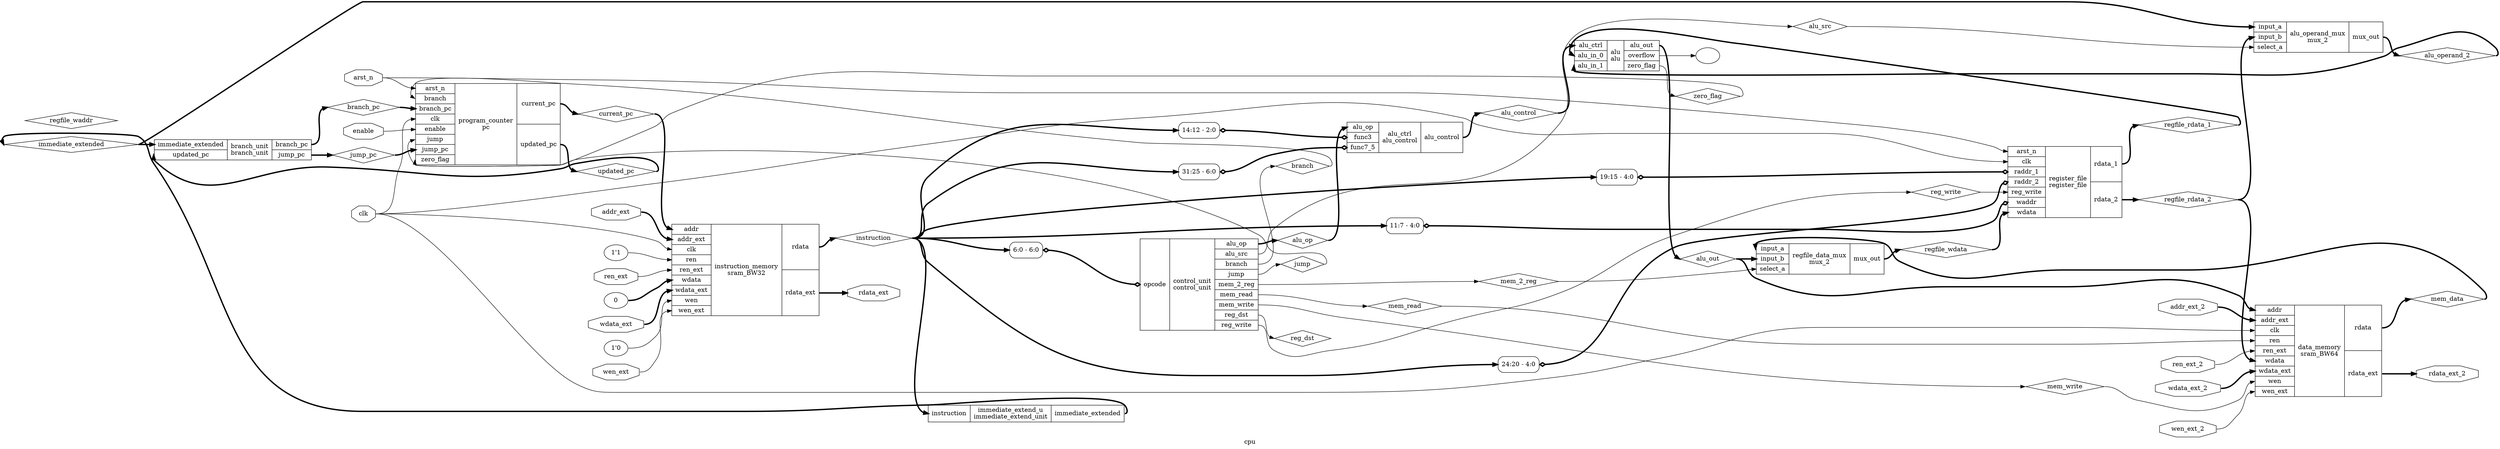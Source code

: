 digraph "cpu" {
label="cpu";
rankdir="LR";
remincross=true;
n1 [ shape=diamond, label="immediate_extended", color="black", fontcolor="black" ];
n2 [ shape=diamond, label="alu_operand_2", color="black", fontcolor="black" ];
n3 [ shape=diamond, label="regfile_rdata_2", color="black", fontcolor="black" ];
n4 [ shape=diamond, label="regfile_rdata_1", color="black", fontcolor="black" ];
n5 [ shape=diamond, label="alu_out", color="black", fontcolor="black" ];
n6 [ shape=diamond, label="mem_data", color="black", fontcolor="black" ];
n7 [ shape=diamond, label="regfile_wdata", color="black", fontcolor="black" ];
n8 [ shape=diamond, label="regfile_waddr", color="black", fontcolor="black" ];
n9 [ shape=diamond, label="jump", color="black", fontcolor="black" ];
n10 [ shape=diamond, label="reg_write", color="black", fontcolor="black" ];
n11 [ shape=diamond, label="alu_src", color="black", fontcolor="black" ];
n12 [ shape=diamond, label="mem_write", color="black", fontcolor="black" ];
n13 [ shape=diamond, label="mem_2_reg", color="black", fontcolor="black" ];
n14 [ shape=diamond, label="mem_read", color="black", fontcolor="black" ];
n15 [ shape=diamond, label="branch", color="black", fontcolor="black" ];
n16 [ shape=diamond, label="reg_dst", color="black", fontcolor="black" ];
n17 [ shape=diamond, label="alu_control", color="black", fontcolor="black" ];
n18 [ shape=diamond, label="alu_op", color="black", fontcolor="black" ];
n19 [ shape=diamond, label="instruction", color="black", fontcolor="black" ];
n20 [ shape=diamond, label="jump_pc", color="black", fontcolor="black" ];
n21 [ shape=diamond, label="current_pc", color="black", fontcolor="black" ];
n22 [ shape=diamond, label="updated_pc", color="black", fontcolor="black" ];
n23 [ shape=diamond, label="branch_pc", color="black", fontcolor="black" ];
n24 [ shape=diamond, label="zero_flag", color="black", fontcolor="black" ];
n25 [ shape=octagon, label="rdata_ext_2", color="black", fontcolor="black" ];
n26 [ shape=octagon, label="rdata_ext", color="black", fontcolor="black" ];
n27 [ shape=octagon, label="wdata_ext_2", color="black", fontcolor="black" ];
n28 [ shape=octagon, label="ren_ext_2", color="black", fontcolor="black" ];
n29 [ shape=octagon, label="wen_ext_2", color="black", fontcolor="black" ];
n30 [ shape=octagon, label="addr_ext_2", color="black", fontcolor="black" ];
n31 [ shape=octagon, label="wdata_ext", color="black", fontcolor="black" ];
n32 [ shape=octagon, label="ren_ext", color="black", fontcolor="black" ];
n33 [ shape=octagon, label="wen_ext", color="black", fontcolor="black" ];
n34 [ shape=octagon, label="addr_ext", color="black", fontcolor="black" ];
n35 [ shape=octagon, label="enable", color="black", fontcolor="black" ];
n36 [ shape=octagon, label="arst_n", color="black", fontcolor="black" ];
n37 [ shape=octagon, label="clk", color="black", fontcolor="black" ];
c38 [ shape=record, label="{{<p1> immediate_extended|<p22> updated_pc}|branch_unit\nbranch_unit|{<p23> branch_pc|<p20> jump_pc}}" ];
c43 [ shape=record, label="{{<p39> input_a|<p40> input_b|<p41> select_a}|regfile_data_mux\nmux_2|{<p42> mux_out}}" ];
v0 [ label="" ];
c48 [ shape=record, label="{{<p44> alu_ctrl|<p45> alu_in_0|<p46> alu_in_1}|alu\nalu|{<p5> alu_out|<p47> overflow|<p24> zero_flag}}" ];
c49 [ shape=record, label="{{<p39> input_a|<p40> input_b|<p41> select_a}|alu_operand_mux\nmux_2|{<p42> mux_out}}" ];
c44 [ shape=record, label="{{<p18> alu_op|<p50> func3|<p51> func7_5}|alu_ctrl\nalu_control|{<p17> alu_control}}" ];
x1 [ shape=record, style=rounded, label="<s0> 14:12 - 2:0 " ];
x1:e -> c44:p50:w [arrowhead=odiamond, arrowtail=odiamond, dir=both, color="black", style="setlinewidth(3)", label=""];
x2 [ shape=record, style=rounded, label="<s0> 31:25 - 6:0 " ];
x2:e -> c44:p51:w [arrowhead=odiamond, arrowtail=odiamond, dir=both, color="black", style="setlinewidth(3)", label=""];
c58 [ shape=record, label="{{<p36> arst_n|<p37> clk|<p52> raddr_1|<p53> raddr_2|<p10> reg_write|<p54> waddr|<p55> wdata}|register_file\nregister_file|{<p56> rdata_1|<p57> rdata_2}}" ];
x3 [ shape=record, style=rounded, label="<s0> 11:7 - 4:0 " ];
x3:e -> c58:p54:w [arrowhead=odiamond, arrowtail=odiamond, dir=both, color="black", style="setlinewidth(3)", label=""];
x4 [ shape=record, style=rounded, label="<s0> 24:20 - 4:0 " ];
x4:e -> c58:p53:w [arrowhead=odiamond, arrowtail=odiamond, dir=both, color="black", style="setlinewidth(3)", label=""];
x5 [ shape=record, style=rounded, label="<s0> 19:15 - 4:0 " ];
x5:e -> c58:p52:w [arrowhead=odiamond, arrowtail=odiamond, dir=both, color="black", style="setlinewidth(3)", label=""];
c60 [ shape=record, label="{{<p59> opcode}|control_unit\ncontrol_unit|{<p18> alu_op|<p11> alu_src|<p15> branch|<p9> jump|<p13> mem_2_reg|<p14> mem_read|<p12> mem_write|<p16> reg_dst|<p10> reg_write}}" ];
x6 [ shape=record, style=rounded, label="<s0> 6:0 - 6:0 " ];
x6:e -> c60:p59:w [arrowhead=odiamond, arrowtail=odiamond, dir=both, color="black", style="setlinewidth(3)", label=""];
c65 [ shape=record, label="{{<p61> addr|<p34> addr_ext|<p37> clk|<p62> ren|<p32> ren_ext|<p55> wdata|<p31> wdata_ext|<p63> wen|<p33> wen_ext}|data_memory\nsram_BW64|{<p64> rdata|<p26> rdata_ext}}" ];
v7 [ label="0" ];
v8 [ label="1'1" ];
v9 [ label="1'0" ];
c66 [ shape=record, label="{{<p61> addr|<p34> addr_ext|<p37> clk|<p62> ren|<p32> ren_ext|<p55> wdata|<p31> wdata_ext|<p63> wen|<p33> wen_ext}|instruction_memory\nsram_BW32|{<p64> rdata|<p26> rdata_ext}}" ];
c67 [ shape=record, label="{{<p36> arst_n|<p15> branch|<p23> branch_pc|<p37> clk|<p35> enable|<p9> jump|<p20> jump_pc|<p24> zero_flag}|program_counter\npc|{<p21> current_pc|<p22> updated_pc}}" ];
c68 [ shape=record, label="{{<p19> instruction}|immediate_extend_u\nimmediate_extend_unit|{<p1> immediate_extended}}" ];
c68:p1:e -> n1:w [color="black", style="setlinewidth(3)", label=""];
n1:e -> c38:p1:w [color="black", style="setlinewidth(3)", label=""];
n1:e -> c49:p39:w [color="black", style="setlinewidth(3)", label=""];
c60:p10:e -> n10:w [color="black", label=""];
n10:e -> c58:p10:w [color="black", label=""];
c60:p11:e -> n11:w [color="black", label=""];
n11:e -> c49:p41:w [color="black", label=""];
c60:p12:e -> n12:w [color="black", label=""];
n12:e -> c65:p63:w [color="black", label=""];
c60:p13:e -> n13:w [color="black", label=""];
n13:e -> c43:p41:w [color="black", label=""];
c60:p14:e -> n14:w [color="black", label=""];
n14:e -> c65:p62:w [color="black", label=""];
c60:p15:e -> n15:w [color="black", label=""];
n15:e -> c67:p15:w [color="black", label=""];
c60:p16:e -> n16:w [color="black", label=""];
c44:p17:e -> n17:w [color="black", style="setlinewidth(3)", label=""];
n17:e -> c48:p44:w [color="black", style="setlinewidth(3)", label=""];
c60:p18:e -> n18:w [color="black", style="setlinewidth(3)", label=""];
n18:e -> c44:p18:w [color="black", style="setlinewidth(3)", label=""];
c66:p64:e -> n19:w [color="black", style="setlinewidth(3)", label=""];
n19:e -> c68:p19:w [color="black", style="setlinewidth(3)", label=""];
n19:e -> x1:s0:w [color="black", style="setlinewidth(3)", label=""];
n19:e -> x2:s0:w [color="black", style="setlinewidth(3)", label=""];
n19:e -> x3:s0:w [color="black", style="setlinewidth(3)", label=""];
n19:e -> x4:s0:w [color="black", style="setlinewidth(3)", label=""];
n19:e -> x5:s0:w [color="black", style="setlinewidth(3)", label=""];
n19:e -> x6:s0:w [color="black", style="setlinewidth(3)", label=""];
c49:p42:e -> n2:w [color="black", style="setlinewidth(3)", label=""];
n2:e -> c48:p46:w [color="black", style="setlinewidth(3)", label=""];
c38:p20:e -> n20:w [color="black", style="setlinewidth(3)", label=""];
n20:e -> c67:p20:w [color="black", style="setlinewidth(3)", label=""];
c67:p21:e -> n21:w [color="black", style="setlinewidth(3)", label=""];
n21:e -> c66:p61:w [color="black", style="setlinewidth(3)", label=""];
c67:p22:e -> n22:w [color="black", style="setlinewidth(3)", label=""];
n22:e -> c38:p22:w [color="black", style="setlinewidth(3)", label=""];
c38:p23:e -> n23:w [color="black", style="setlinewidth(3)", label=""];
n23:e -> c67:p23:w [color="black", style="setlinewidth(3)", label=""];
c48:p24:e -> n24:w [color="black", label=""];
n24:e -> c67:p24:w [color="black", label=""];
c65:p26:e -> n25:w [color="black", style="setlinewidth(3)", label=""];
c66:p26:e -> n26:w [color="black", style="setlinewidth(3)", label=""];
n27:e -> c65:p31:w [color="black", style="setlinewidth(3)", label=""];
n28:e -> c65:p32:w [color="black", label=""];
n29:e -> c65:p33:w [color="black", label=""];
c58:p57:e -> n3:w [color="black", style="setlinewidth(3)", label=""];
n3:e -> c49:p40:w [color="black", style="setlinewidth(3)", label=""];
n3:e -> c65:p55:w [color="black", style="setlinewidth(3)", label=""];
n30:e -> c65:p34:w [color="black", style="setlinewidth(3)", label=""];
n31:e -> c66:p31:w [color="black", style="setlinewidth(3)", label=""];
n32:e -> c66:p32:w [color="black", label=""];
n33:e -> c66:p33:w [color="black", label=""];
n34:e -> c66:p34:w [color="black", style="setlinewidth(3)", label=""];
n35:e -> c67:p35:w [color="black", label=""];
n36:e -> c58:p36:w [color="black", label=""];
n36:e -> c67:p36:w [color="black", label=""];
n37:e -> c58:p37:w [color="black", label=""];
n37:e -> c65:p37:w [color="black", label=""];
n37:e -> c66:p37:w [color="black", label=""];
n37:e -> c67:p37:w [color="black", label=""];
c58:p56:e -> n4:w [color="black", style="setlinewidth(3)", label=""];
n4:e -> c48:p45:w [color="black", style="setlinewidth(3)", label=""];
c48:p5:e -> n5:w [color="black", style="setlinewidth(3)", label=""];
n5:e -> c43:p40:w [color="black", style="setlinewidth(3)", label=""];
n5:e -> c65:p61:w [color="black", style="setlinewidth(3)", label=""];
c65:p64:e -> n6:w [color="black", style="setlinewidth(3)", label=""];
n6:e -> c43:p39:w [color="black", style="setlinewidth(3)", label=""];
c43:p42:e -> n7:w [color="black", style="setlinewidth(3)", label=""];
n7:e -> c58:p55:w [color="black", style="setlinewidth(3)", label=""];
c60:p9:e -> n9:w [color="black", label=""];
n9:e -> c67:p9:w [color="black", label=""];
c48:p47:e -> v0:w [color="black", label=""];
v7:e -> c66:p55:w [color="black", style="setlinewidth(3)", label=""];
v8:e -> c66:p62:w [color="black", label=""];
v9:e -> c66:p63:w [color="black", label=""];
}
